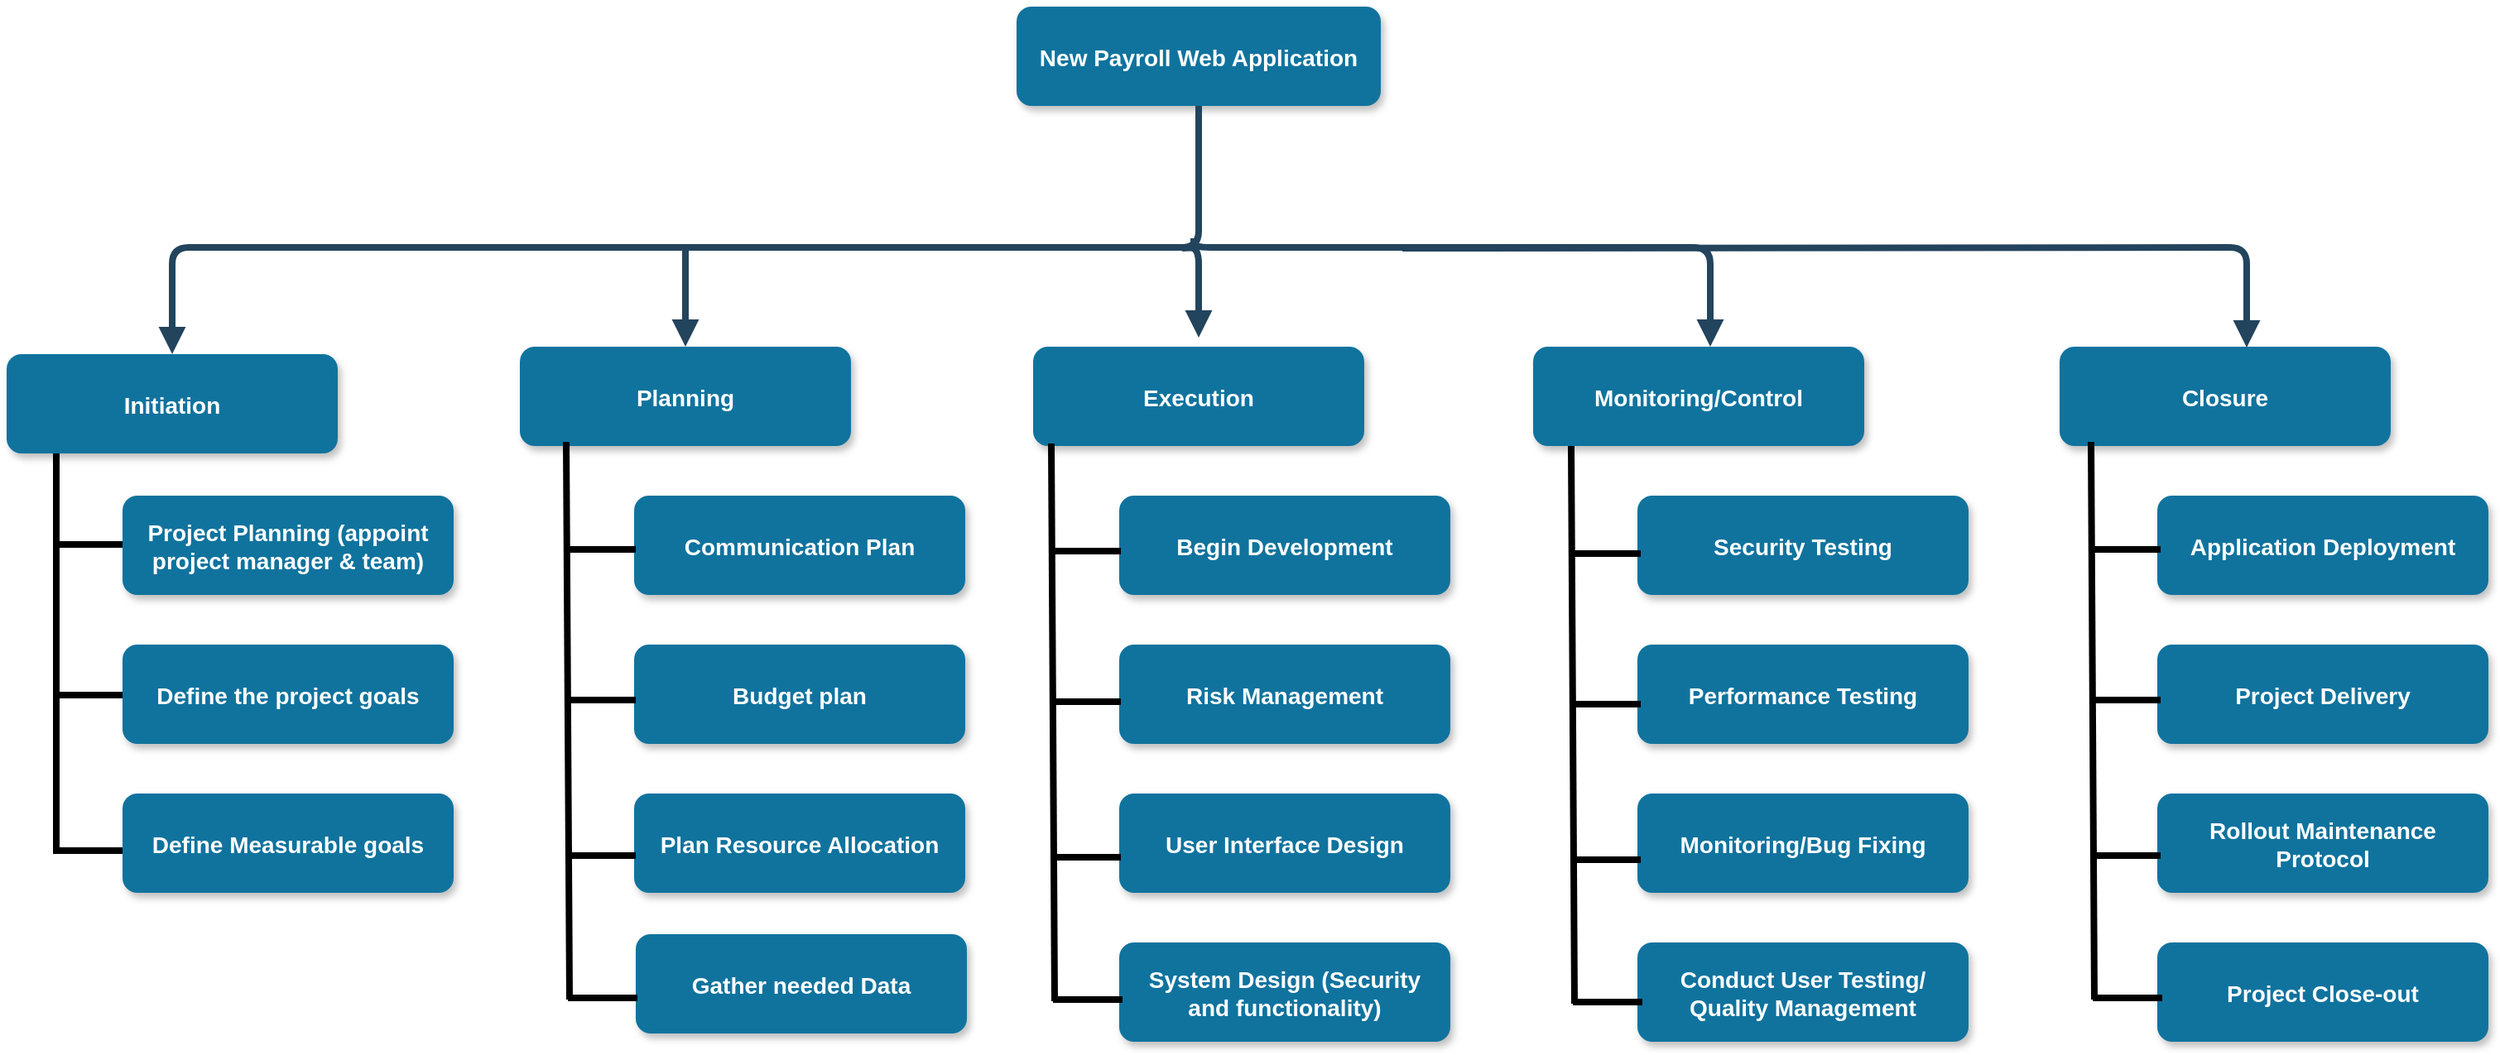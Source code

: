 <mxfile version="25.0.3">
  <diagram name="Page-1" id="97916047-d0de-89f5-080d-49f4d83e522f">
    <mxGraphModel dx="1295" dy="1489" grid="1" gridSize="10" guides="1" tooltips="1" connect="1" arrows="1" fold="1" page="1" pageScale="1.5" pageWidth="1169" pageHeight="827" background="none" math="0" shadow="0">
      <root>
        <mxCell id="0" />
        <mxCell id="1" parent="0" />
        <mxCell id="3" value="New Payroll Web Application" style="rounded=1;fillColor=#10739E;strokeColor=none;shadow=1;gradientColor=none;fontStyle=1;fontColor=#FFFFFF;fontSize=14;" parent="1" vertex="1">
          <mxGeometry x="780" y="410" width="220" height="60" as="geometry" />
        </mxCell>
        <mxCell id="8" value="Initiation" style="rounded=1;fillColor=#10739E;strokeColor=none;shadow=1;gradientColor=none;fontStyle=1;fontColor=#FFFFFF;fontSize=14;" parent="1" vertex="1">
          <mxGeometry x="170" y="620" width="200" height="60" as="geometry" />
        </mxCell>
        <mxCell id="9" value="Project Planning (appoint&#xa;project manager &amp; team)" style="rounded=1;fillColor=#10739E;strokeColor=none;shadow=1;gradientColor=none;fontStyle=1;fontColor=#FFFFFF;fontSize=14;" parent="1" vertex="1">
          <mxGeometry x="240" y="705.5" width="200" height="60" as="geometry" />
        </mxCell>
        <mxCell id="10" value="Define the project goals" style="rounded=1;fillColor=#10739E;strokeColor=none;shadow=1;gradientColor=none;fontStyle=1;fontColor=#FFFFFF;fontSize=14;" parent="1" vertex="1">
          <mxGeometry x="240" y="795.5" width="200" height="60" as="geometry" />
        </mxCell>
        <mxCell id="11" value="Define Measurable goals" style="rounded=1;fillColor=#10739E;strokeColor=none;shadow=1;gradientColor=none;fontStyle=1;fontColor=#FFFFFF;fontSize=14;" parent="1" vertex="1">
          <mxGeometry x="240" y="885.5" width="200" height="60" as="geometry" />
        </mxCell>
        <mxCell id="13" value="Planning" style="rounded=1;fillColor=#10739E;strokeColor=none;shadow=1;gradientColor=none;fontStyle=1;fontColor=#FFFFFF;fontSize=14;" parent="1" vertex="1">
          <mxGeometry x="480" y="615.5" width="200" height="60" as="geometry" />
        </mxCell>
        <mxCell id="14" value="Communication Plan" style="rounded=1;fillColor=#10739E;strokeColor=none;shadow=1;gradientColor=none;fontStyle=1;fontColor=#FFFFFF;fontSize=14;" parent="1" vertex="1">
          <mxGeometry x="549" y="705.5" width="200" height="60" as="geometry" />
        </mxCell>
        <mxCell id="15" value="Budget plan" style="rounded=1;fillColor=#10739E;strokeColor=none;shadow=1;gradientColor=none;fontStyle=1;fontColor=#FFFFFF;fontSize=14;" parent="1" vertex="1">
          <mxGeometry x="549" y="795.5" width="200" height="60" as="geometry" />
        </mxCell>
        <mxCell id="16" value="Plan Resource Allocation" style="rounded=1;fillColor=#10739E;strokeColor=none;shadow=1;gradientColor=none;fontStyle=1;fontColor=#FFFFFF;fontSize=14;" parent="1" vertex="1">
          <mxGeometry x="549" y="885.5" width="200" height="60" as="geometry" />
        </mxCell>
        <mxCell id="18" value="Execution" style="rounded=1;fillColor=#10739E;strokeColor=none;shadow=1;gradientColor=none;fontStyle=1;fontColor=#FFFFFF;fontSize=14;" parent="1" vertex="1">
          <mxGeometry x="790" y="615.5" width="200" height="60" as="geometry" />
        </mxCell>
        <mxCell id="19" value="Begin Development" style="rounded=1;fillColor=#10739E;strokeColor=none;shadow=1;gradientColor=none;fontStyle=1;fontColor=#FFFFFF;fontSize=14;" parent="1" vertex="1">
          <mxGeometry x="842" y="705.5" width="200" height="60" as="geometry" />
        </mxCell>
        <mxCell id="20" value="Risk Management" style="rounded=1;fillColor=#10739E;strokeColor=none;shadow=1;gradientColor=none;fontStyle=1;fontColor=#FFFFFF;fontSize=14;" parent="1" vertex="1">
          <mxGeometry x="842" y="795.5" width="200" height="60" as="geometry" />
        </mxCell>
        <mxCell id="21" value="User Interface Design" style="rounded=1;fillColor=#10739E;strokeColor=none;shadow=1;gradientColor=none;fontStyle=1;fontColor=#FFFFFF;fontSize=14;" parent="1" vertex="1">
          <mxGeometry x="842" y="885.5" width="200" height="60" as="geometry" />
        </mxCell>
        <mxCell id="22" value="System Design (Security&#xa;and functionality)" style="rounded=1;fillColor=#10739E;strokeColor=none;shadow=1;gradientColor=none;fontStyle=1;fontColor=#FFFFFF;fontSize=14;" parent="1" vertex="1">
          <mxGeometry x="842" y="975.5" width="200" height="60" as="geometry" />
        </mxCell>
        <mxCell id="23" value="Monitoring/Control" style="rounded=1;fillColor=#10739E;strokeColor=none;shadow=1;gradientColor=none;fontStyle=1;fontColor=#FFFFFF;fontSize=14;" parent="1" vertex="1">
          <mxGeometry x="1092" y="615.5" width="200" height="60" as="geometry" />
        </mxCell>
        <mxCell id="24" value="Security Testing" style="rounded=1;fillColor=#10739E;strokeColor=none;shadow=1;gradientColor=none;fontStyle=1;fontColor=#FFFFFF;fontSize=14;" parent="1" vertex="1">
          <mxGeometry x="1155" y="705.5" width="200" height="60" as="geometry" />
        </mxCell>
        <mxCell id="25" value="Performance Testing" style="rounded=1;fillColor=#10739E;strokeColor=none;shadow=1;gradientColor=none;fontStyle=1;fontColor=#FFFFFF;fontSize=14;" parent="1" vertex="1">
          <mxGeometry x="1155" y="795.5" width="200" height="60" as="geometry" />
        </mxCell>
        <mxCell id="26" value="Monitoring/Bug Fixing" style="rounded=1;fillColor=#10739E;strokeColor=none;shadow=1;gradientColor=none;fontStyle=1;fontColor=#FFFFFF;fontSize=14;" parent="1" vertex="1">
          <mxGeometry x="1155" y="885.5" width="200" height="60" as="geometry" />
        </mxCell>
        <mxCell id="27" value="Conduct User Testing/&#xa;Quality Management" style="rounded=1;fillColor=#10739E;strokeColor=none;shadow=1;gradientColor=none;fontStyle=1;fontColor=#FFFFFF;fontSize=14;" parent="1" vertex="1">
          <mxGeometry x="1155" y="975.5" width="200" height="60" as="geometry" />
        </mxCell>
        <mxCell id="34" value="" style="edgeStyle=elbowEdgeStyle;elbow=vertical;strokeWidth=4;endArrow=block;endFill=1;fontStyle=1;strokeColor=#23445D;" parent="1" source="3" target="8" edge="1">
          <mxGeometry x="22" y="165.5" width="100" height="100" as="geometry">
            <mxPoint x="22" y="265.5" as="sourcePoint" />
            <mxPoint x="122" y="165.5" as="targetPoint" />
            <Array as="points">
              <mxPoint x="552" y="555.5" />
            </Array>
          </mxGeometry>
        </mxCell>
        <mxCell id="37" value="" style="edgeStyle=elbowEdgeStyle;elbow=vertical;strokeWidth=4;endArrow=block;endFill=1;fontStyle=1;strokeColor=#23445D;" parent="1" edge="1">
          <mxGeometry x="22" y="165.5" width="100" height="100" as="geometry">
            <mxPoint x="887" y="550" as="sourcePoint" />
            <mxPoint x="1199" y="615.5" as="targetPoint" />
            <Array as="points">
              <mxPoint x="979" y="555.5" />
            </Array>
          </mxGeometry>
        </mxCell>
        <mxCell id="54" value="" style="edgeStyle=elbowEdgeStyle;elbow=vertical;strokeWidth=4;endArrow=block;endFill=1;fontStyle=1;strokeColor=#23445D;entryX=0.5;entryY=0;entryDx=0;entryDy=0;" parent="1" target="13" edge="1">
          <mxGeometry x="22" y="165.5" width="100" height="100" as="geometry">
            <mxPoint x="580" y="557" as="sourcePoint" />
            <mxPoint x="580" y="612.5" as="targetPoint" />
            <Array as="points">
              <mxPoint x="570" y="589" />
              <mxPoint x="652" y="544.5" />
            </Array>
          </mxGeometry>
        </mxCell>
        <mxCell id="55" value="" style="edgeStyle=elbowEdgeStyle;elbow=vertical;strokeWidth=4;endArrow=block;endFill=1;fontStyle=1;strokeColor=#23445D;" parent="1" edge="1">
          <mxGeometry x="22" y="165.5" width="100" height="100" as="geometry">
            <mxPoint x="880" y="556" as="sourcePoint" />
            <mxPoint x="890" y="610" as="targetPoint" />
            <Array as="points">
              <mxPoint x="942" y="555.5" />
            </Array>
          </mxGeometry>
        </mxCell>
        <mxCell id="AokJ2koksrgI_nznNnHV-56" value="Closure" style="rounded=1;fillColor=#10739E;strokeColor=none;shadow=1;gradientColor=none;fontStyle=1;fontColor=#FFFFFF;fontSize=14;" vertex="1" parent="1">
          <mxGeometry x="1410" y="615.5" width="200" height="60" as="geometry" />
        </mxCell>
        <mxCell id="AokJ2koksrgI_nznNnHV-57" value="Application Deployment" style="rounded=1;fillColor=#10739E;strokeColor=none;shadow=1;gradientColor=none;fontStyle=1;fontColor=#FFFFFF;fontSize=14;" vertex="1" parent="1">
          <mxGeometry x="1469" y="705.5" width="200" height="60" as="geometry" />
        </mxCell>
        <mxCell id="AokJ2koksrgI_nznNnHV-58" value="Project Delivery" style="rounded=1;fillColor=#10739E;strokeColor=none;shadow=1;gradientColor=none;fontStyle=1;fontColor=#FFFFFF;fontSize=14;" vertex="1" parent="1">
          <mxGeometry x="1469" y="795.5" width="200" height="60" as="geometry" />
        </mxCell>
        <mxCell id="AokJ2koksrgI_nznNnHV-59" value="Rollout Maintenance&#xa;Protocol" style="rounded=1;fillColor=#10739E;strokeColor=none;shadow=1;gradientColor=none;fontStyle=1;fontColor=#FFFFFF;fontSize=14;" vertex="1" parent="1">
          <mxGeometry x="1469" y="885.5" width="200" height="60" as="geometry" />
        </mxCell>
        <mxCell id="AokJ2koksrgI_nznNnHV-60" value="Project Close-out" style="rounded=1;fillColor=#10739E;strokeColor=none;shadow=1;gradientColor=none;fontStyle=1;fontColor=#FFFFFF;fontSize=14;" vertex="1" parent="1">
          <mxGeometry x="1469" y="975.5" width="200" height="60" as="geometry" />
        </mxCell>
        <mxCell id="AokJ2koksrgI_nznNnHV-65" value="" style="edgeStyle=elbowEdgeStyle;elbow=vertical;strokeWidth=4;endArrow=block;endFill=1;fontStyle=1;strokeColor=#23445D;" edge="1" parent="1">
          <mxGeometry x="22" y="165.5" width="100" height="100" as="geometry">
            <mxPoint x="1013" y="556" as="sourcePoint" />
            <mxPoint x="1523" y="616" as="targetPoint" />
            <Array as="points">
              <mxPoint x="1303" y="555.5" />
            </Array>
          </mxGeometry>
        </mxCell>
        <mxCell id="AokJ2koksrgI_nznNnHV-67" value="Gather needed Data" style="rounded=1;fillColor=#10739E;strokeColor=none;shadow=1;gradientColor=none;fontStyle=1;fontColor=#FFFFFF;fontSize=14;" vertex="1" parent="1">
          <mxGeometry x="550" y="970.5" width="200" height="60" as="geometry" />
        </mxCell>
        <mxCell id="AokJ2koksrgI_nznNnHV-68" value="" style="endArrow=none;html=1;rounded=0;strokeWidth=4;" edge="1" parent="1">
          <mxGeometry width="50" height="50" relative="1" as="geometry">
            <mxPoint x="200" y="920" as="sourcePoint" />
            <mxPoint x="200" y="680" as="targetPoint" />
          </mxGeometry>
        </mxCell>
        <mxCell id="AokJ2koksrgI_nznNnHV-69" value="" style="endArrow=none;html=1;rounded=0;strokeWidth=4;" edge="1" parent="1">
          <mxGeometry width="50" height="50" relative="1" as="geometry">
            <mxPoint x="200" y="735" as="sourcePoint" />
            <mxPoint x="240" y="735" as="targetPoint" />
          </mxGeometry>
        </mxCell>
        <mxCell id="AokJ2koksrgI_nznNnHV-70" value="" style="endArrow=none;html=1;rounded=0;strokeWidth=4;" edge="1" parent="1">
          <mxGeometry width="50" height="50" relative="1" as="geometry">
            <mxPoint x="200" y="826" as="sourcePoint" />
            <mxPoint x="240" y="826" as="targetPoint" />
          </mxGeometry>
        </mxCell>
        <mxCell id="AokJ2koksrgI_nznNnHV-71" value="" style="endArrow=none;html=2;rounded=0;strokeWidth=4;" edge="1" parent="1">
          <mxGeometry width="50" height="50" relative="1" as="geometry">
            <mxPoint x="198" y="920" as="sourcePoint" />
            <mxPoint x="240" y="920" as="targetPoint" />
          </mxGeometry>
        </mxCell>
        <mxCell id="AokJ2koksrgI_nznNnHV-74" value="" style="endArrow=none;html=1;rounded=0;strokeWidth=4;entryX=0.14;entryY=0.958;entryDx=0;entryDy=0;entryPerimeter=0;" edge="1" parent="1" target="13">
          <mxGeometry width="50" height="50" relative="1" as="geometry">
            <mxPoint x="510" y="1010" as="sourcePoint" />
            <mxPoint x="510" y="683" as="targetPoint" />
          </mxGeometry>
        </mxCell>
        <mxCell id="AokJ2koksrgI_nznNnHV-75" value="" style="endArrow=none;html=1;rounded=0;strokeWidth=4;" edge="1" parent="1">
          <mxGeometry width="50" height="50" relative="1" as="geometry">
            <mxPoint x="510" y="738" as="sourcePoint" />
            <mxPoint x="550" y="738" as="targetPoint" />
          </mxGeometry>
        </mxCell>
        <mxCell id="AokJ2koksrgI_nznNnHV-76" value="" style="endArrow=none;html=1;rounded=0;strokeWidth=4;" edge="1" parent="1">
          <mxGeometry width="50" height="50" relative="1" as="geometry">
            <mxPoint x="510" y="829" as="sourcePoint" />
            <mxPoint x="550" y="829" as="targetPoint" />
          </mxGeometry>
        </mxCell>
        <mxCell id="AokJ2koksrgI_nznNnHV-77" value="" style="endArrow=none;html=2;rounded=0;strokeWidth=4;" edge="1" parent="1">
          <mxGeometry width="50" height="50" relative="1" as="geometry">
            <mxPoint x="508" y="923" as="sourcePoint" />
            <mxPoint x="550" y="923" as="targetPoint" />
          </mxGeometry>
        </mxCell>
        <mxCell id="AokJ2koksrgI_nznNnHV-78" value="" style="endArrow=none;html=2;rounded=0;strokeWidth=4;" edge="1" parent="1">
          <mxGeometry width="50" height="50" relative="1" as="geometry">
            <mxPoint x="509" y="1009" as="sourcePoint" />
            <mxPoint x="551" y="1009" as="targetPoint" />
          </mxGeometry>
        </mxCell>
        <mxCell id="AokJ2koksrgI_nznNnHV-79" value="" style="endArrow=none;html=1;rounded=0;strokeWidth=4;entryX=0.14;entryY=0.958;entryDx=0;entryDy=0;entryPerimeter=0;" edge="1" parent="1">
          <mxGeometry width="50" height="50" relative="1" as="geometry">
            <mxPoint x="803" y="1011" as="sourcePoint" />
            <mxPoint x="801" y="674" as="targetPoint" />
          </mxGeometry>
        </mxCell>
        <mxCell id="AokJ2koksrgI_nznNnHV-80" value="" style="endArrow=none;html=1;rounded=0;strokeWidth=4;" edge="1" parent="1">
          <mxGeometry width="50" height="50" relative="1" as="geometry">
            <mxPoint x="803" y="739" as="sourcePoint" />
            <mxPoint x="843" y="739" as="targetPoint" />
          </mxGeometry>
        </mxCell>
        <mxCell id="AokJ2koksrgI_nznNnHV-81" value="" style="endArrow=none;html=1;rounded=0;strokeWidth=4;" edge="1" parent="1">
          <mxGeometry width="50" height="50" relative="1" as="geometry">
            <mxPoint x="803" y="830" as="sourcePoint" />
            <mxPoint x="843" y="830" as="targetPoint" />
          </mxGeometry>
        </mxCell>
        <mxCell id="AokJ2koksrgI_nznNnHV-82" value="" style="endArrow=none;html=2;rounded=0;strokeWidth=4;" edge="1" parent="1">
          <mxGeometry width="50" height="50" relative="1" as="geometry">
            <mxPoint x="801" y="924" as="sourcePoint" />
            <mxPoint x="843" y="924" as="targetPoint" />
          </mxGeometry>
        </mxCell>
        <mxCell id="AokJ2koksrgI_nznNnHV-83" value="" style="endArrow=none;html=2;rounded=0;strokeWidth=4;" edge="1" parent="1">
          <mxGeometry width="50" height="50" relative="1" as="geometry">
            <mxPoint x="802" y="1010" as="sourcePoint" />
            <mxPoint x="844" y="1010" as="targetPoint" />
          </mxGeometry>
        </mxCell>
        <mxCell id="AokJ2koksrgI_nznNnHV-84" value="" style="endArrow=none;html=1;rounded=0;strokeWidth=4;entryX=0.14;entryY=0.958;entryDx=0;entryDy=0;entryPerimeter=0;" edge="1" parent="1">
          <mxGeometry width="50" height="50" relative="1" as="geometry">
            <mxPoint x="1117" y="1012.5" as="sourcePoint" />
            <mxPoint x="1115" y="675.5" as="targetPoint" />
          </mxGeometry>
        </mxCell>
        <mxCell id="AokJ2koksrgI_nznNnHV-85" value="" style="endArrow=none;html=1;rounded=0;strokeWidth=4;" edge="1" parent="1">
          <mxGeometry width="50" height="50" relative="1" as="geometry">
            <mxPoint x="1117" y="740.5" as="sourcePoint" />
            <mxPoint x="1157" y="740.5" as="targetPoint" />
          </mxGeometry>
        </mxCell>
        <mxCell id="AokJ2koksrgI_nznNnHV-86" value="" style="endArrow=none;html=1;rounded=0;strokeWidth=4;" edge="1" parent="1">
          <mxGeometry width="50" height="50" relative="1" as="geometry">
            <mxPoint x="1117" y="831.5" as="sourcePoint" />
            <mxPoint x="1157" y="831.5" as="targetPoint" />
          </mxGeometry>
        </mxCell>
        <mxCell id="AokJ2koksrgI_nznNnHV-87" value="" style="endArrow=none;html=2;rounded=0;strokeWidth=4;" edge="1" parent="1">
          <mxGeometry width="50" height="50" relative="1" as="geometry">
            <mxPoint x="1115" y="925.5" as="sourcePoint" />
            <mxPoint x="1157" y="925.5" as="targetPoint" />
          </mxGeometry>
        </mxCell>
        <mxCell id="AokJ2koksrgI_nznNnHV-88" value="" style="endArrow=none;html=2;rounded=0;strokeWidth=4;" edge="1" parent="1">
          <mxGeometry width="50" height="50" relative="1" as="geometry">
            <mxPoint x="1116" y="1011.5" as="sourcePoint" />
            <mxPoint x="1158" y="1011.5" as="targetPoint" />
          </mxGeometry>
        </mxCell>
        <mxCell id="AokJ2koksrgI_nznNnHV-89" value="" style="endArrow=none;html=1;rounded=0;strokeWidth=4;entryX=0.14;entryY=0.958;entryDx=0;entryDy=0;entryPerimeter=0;" edge="1" parent="1">
          <mxGeometry width="50" height="50" relative="1" as="geometry">
            <mxPoint x="1431" y="1010" as="sourcePoint" />
            <mxPoint x="1429" y="673" as="targetPoint" />
          </mxGeometry>
        </mxCell>
        <mxCell id="AokJ2koksrgI_nznNnHV-90" value="" style="endArrow=none;html=1;rounded=0;strokeWidth=4;" edge="1" parent="1">
          <mxGeometry width="50" height="50" relative="1" as="geometry">
            <mxPoint x="1431" y="738" as="sourcePoint" />
            <mxPoint x="1471" y="738" as="targetPoint" />
          </mxGeometry>
        </mxCell>
        <mxCell id="AokJ2koksrgI_nznNnHV-91" value="" style="endArrow=none;html=1;rounded=0;strokeWidth=4;" edge="1" parent="1">
          <mxGeometry width="50" height="50" relative="1" as="geometry">
            <mxPoint x="1431" y="829" as="sourcePoint" />
            <mxPoint x="1471" y="829" as="targetPoint" />
          </mxGeometry>
        </mxCell>
        <mxCell id="AokJ2koksrgI_nznNnHV-92" value="" style="endArrow=none;html=2;rounded=0;strokeWidth=4;" edge="1" parent="1">
          <mxGeometry width="50" height="50" relative="1" as="geometry">
            <mxPoint x="1429" y="923" as="sourcePoint" />
            <mxPoint x="1471" y="923" as="targetPoint" />
          </mxGeometry>
        </mxCell>
        <mxCell id="AokJ2koksrgI_nznNnHV-93" value="" style="endArrow=none;html=2;rounded=0;strokeWidth=4;" edge="1" parent="1">
          <mxGeometry width="50" height="50" relative="1" as="geometry">
            <mxPoint x="1430" y="1009" as="sourcePoint" />
            <mxPoint x="1472" y="1009" as="targetPoint" />
          </mxGeometry>
        </mxCell>
      </root>
    </mxGraphModel>
  </diagram>
</mxfile>
